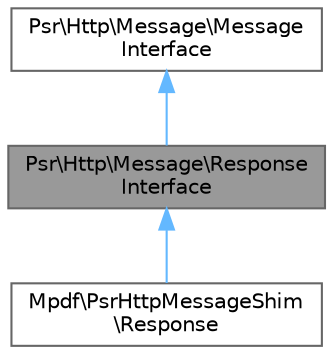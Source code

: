 digraph "Psr\Http\Message\ResponseInterface"
{
 // LATEX_PDF_SIZE
  bgcolor="transparent";
  edge [fontname=Helvetica,fontsize=10,labelfontname=Helvetica,labelfontsize=10];
  node [fontname=Helvetica,fontsize=10,shape=box,height=0.2,width=0.4];
  Node1 [id="Node000001",label="Psr\\Http\\Message\\Response\lInterface",height=0.2,width=0.4,color="gray40", fillcolor="grey60", style="filled", fontcolor="black",tooltip=" "];
  Node2 -> Node1 [id="edge1_Node000001_Node000002",dir="back",color="steelblue1",style="solid",tooltip=" "];
  Node2 [id="Node000002",label="Psr\\Http\\Message\\Message\lInterface",height=0.2,width=0.4,color="gray40", fillcolor="white", style="filled",URL="$interfacePsr_1_1Http_1_1Message_1_1MessageInterface.html",tooltip=" "];
  Node1 -> Node3 [id="edge2_Node000001_Node000003",dir="back",color="steelblue1",style="solid",tooltip=" "];
  Node3 [id="Node000003",label="Mpdf\\PsrHttpMessageShim\l\\Response",height=0.2,width=0.4,color="gray40", fillcolor="white", style="filled",URL="$classMpdf_1_1PsrHttpMessageShim_1_1Response.html",tooltip=" "];
}
